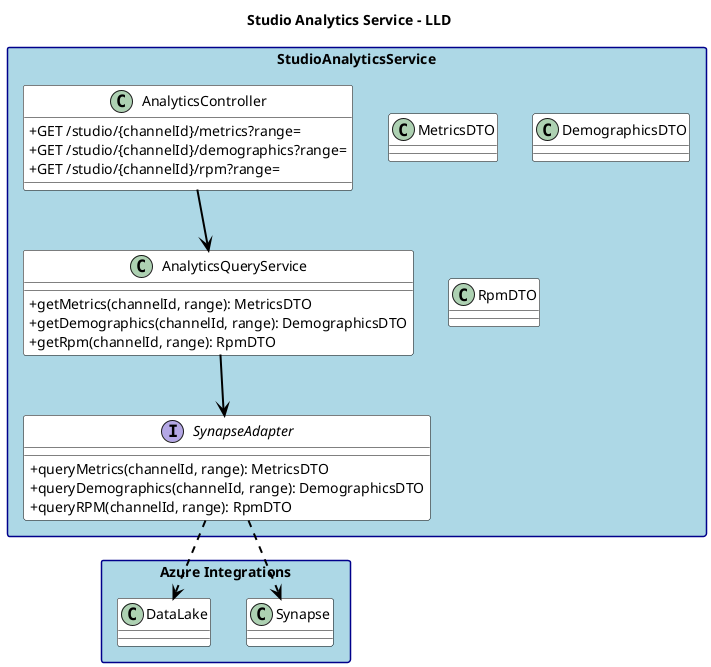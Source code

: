 @startuml
title Studio Analytics Service - LLD

skinparam shadowing false
skinparam packageStyle rectangle
skinparam classAttributeIconSize 0
skinparam fontName "Helvetica"
skinparam titleFontName "Helvetica"
skinparam legendFontName "Helvetica"
skinparam noteFontName "Helvetica"
skinparam backgroundColor white
skinparam packageBackgroundColor lightblue
skinparam packageBorderColor darkblue
skinparam classBackgroundColor white
skinparam classBorderColor black
skinparam interfaceBackgroundColor lightgreen
skinparam interfaceBorderColor black
skinparam enumBackgroundColor lightyellow
skinparam enumBorderColor black
skinparam arrowColor black
skinparam arrowThickness 2


package "StudioAnalyticsService" {
class AnalyticsController {
+GET /studio/{channelId}/metrics?range=
+GET /studio/{channelId}/demographics?range=
+GET /studio/{channelId}/rpm?range=
}

class AnalyticsQueryService {
+getMetrics(channelId, range): MetricsDTO
+getDemographics(channelId, range): DemographicsDTO
+getRpm(channelId, range): RpmDTO
}

interface SynapseAdapter {
+queryMetrics(channelId, range): MetricsDTO
+queryDemographics(channelId, range): DemographicsDTO
+queryRPM(channelId, range): RpmDTO
}

class MetricsDTO {
}

class DemographicsDTO {
}

class RpmDTO {
}
}

package "Azure Integrations" {
class Synapse
class DataLake
}

AnalyticsController --> AnalyticsQueryService
AnalyticsQueryService --> SynapseAdapter
SynapseAdapter ..> Synapse
SynapseAdapter ..> DataLake

@enduml
